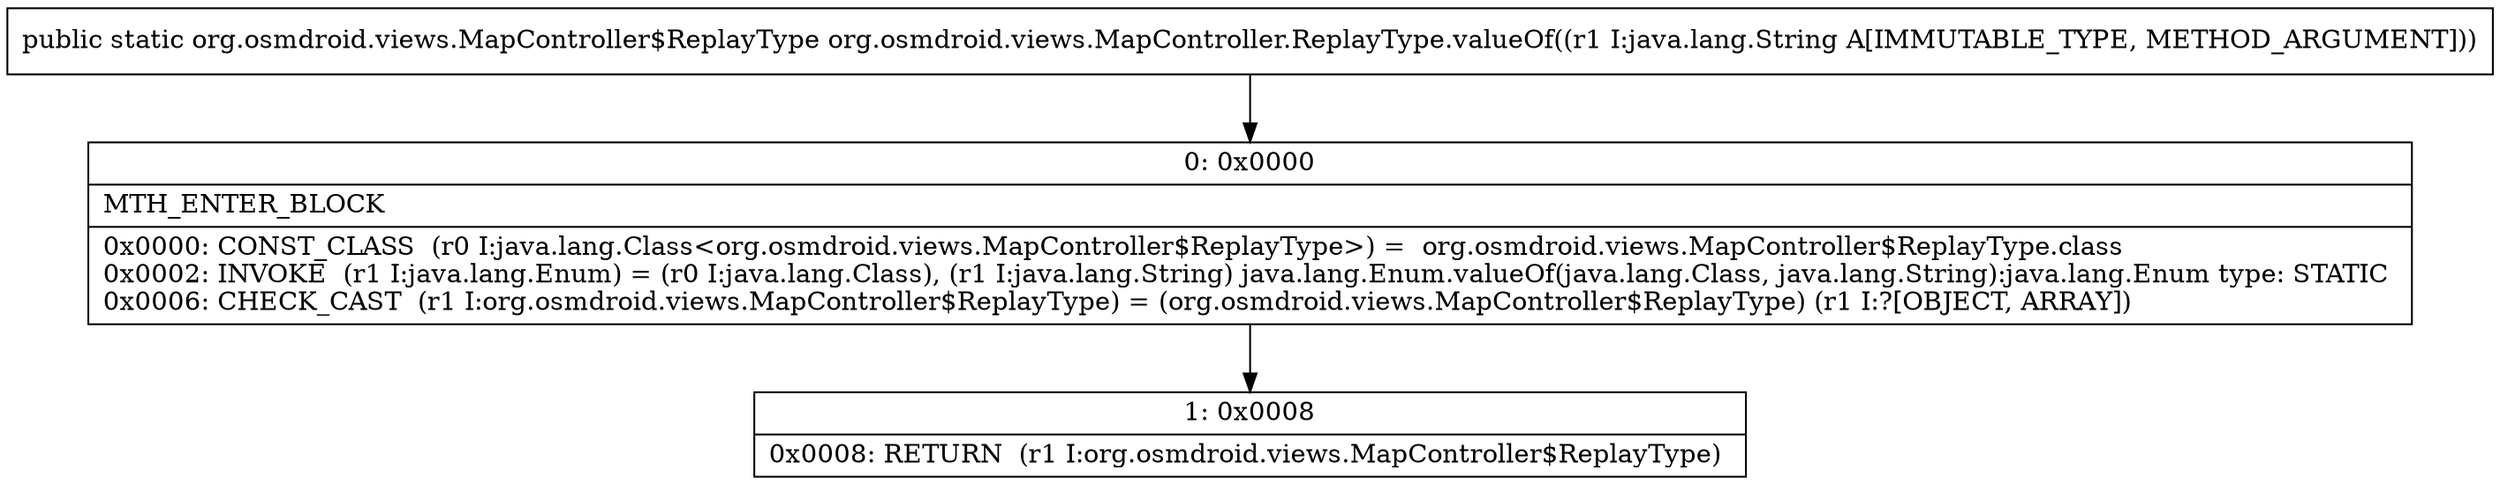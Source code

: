 digraph "CFG fororg.osmdroid.views.MapController.ReplayType.valueOf(Ljava\/lang\/String;)Lorg\/osmdroid\/views\/MapController$ReplayType;" {
Node_0 [shape=record,label="{0\:\ 0x0000|MTH_ENTER_BLOCK\l|0x0000: CONST_CLASS  (r0 I:java.lang.Class\<org.osmdroid.views.MapController$ReplayType\>) =  org.osmdroid.views.MapController$ReplayType.class \l0x0002: INVOKE  (r1 I:java.lang.Enum) = (r0 I:java.lang.Class), (r1 I:java.lang.String) java.lang.Enum.valueOf(java.lang.Class, java.lang.String):java.lang.Enum type: STATIC \l0x0006: CHECK_CAST  (r1 I:org.osmdroid.views.MapController$ReplayType) = (org.osmdroid.views.MapController$ReplayType) (r1 I:?[OBJECT, ARRAY]) \l}"];
Node_1 [shape=record,label="{1\:\ 0x0008|0x0008: RETURN  (r1 I:org.osmdroid.views.MapController$ReplayType) \l}"];
MethodNode[shape=record,label="{public static org.osmdroid.views.MapController$ReplayType org.osmdroid.views.MapController.ReplayType.valueOf((r1 I:java.lang.String A[IMMUTABLE_TYPE, METHOD_ARGUMENT])) }"];
MethodNode -> Node_0;
Node_0 -> Node_1;
}


